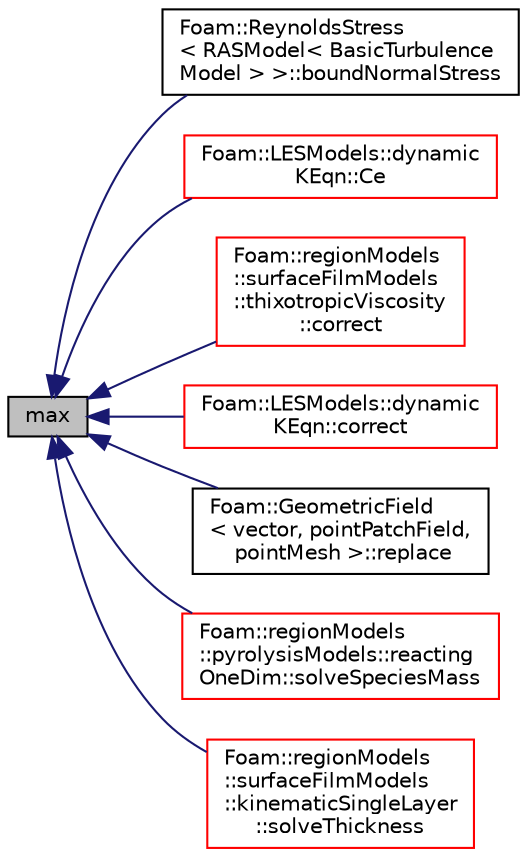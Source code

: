 digraph "max"
{
  bgcolor="transparent";
  edge [fontname="Helvetica",fontsize="10",labelfontname="Helvetica",labelfontsize="10"];
  node [fontname="Helvetica",fontsize="10",shape=record];
  rankdir="LR";
  Node8936 [label="max",height=0.2,width=0.4,color="black", fillcolor="grey75", style="filled", fontcolor="black"];
  Node8936 -> Node8937 [dir="back",color="midnightblue",fontsize="10",style="solid",fontname="Helvetica"];
  Node8937 [label="Foam::ReynoldsStress\l\< RASModel\< BasicTurbulence\lModel \> \>::boundNormalStress",height=0.2,width=0.4,color="black",URL="$a32389.html#a1aced779ed53c78b4fbef9d30f318a7f"];
  Node8936 -> Node8938 [dir="back",color="midnightblue",fontsize="10",style="solid",fontname="Helvetica"];
  Node8938 [label="Foam::LESModels::dynamic\lKEqn::Ce",height=0.2,width=0.4,color="red",URL="$a32209.html#a0d0dafdfec9fdd7dfd147825547b8c86"];
  Node8936 -> Node8940 [dir="back",color="midnightblue",fontsize="10",style="solid",fontname="Helvetica"];
  Node8940 [label="Foam::regionModels\l::surfaceFilmModels\l::thixotropicViscosity\l::correct",height=0.2,width=0.4,color="red",URL="$a30229.html#a2e639533765b4cde1bd3d0f0c528aa6c",tooltip="Correct. "];
  Node8936 -> Node8942 [dir="back",color="midnightblue",fontsize="10",style="solid",fontname="Helvetica"];
  Node8942 [label="Foam::LESModels::dynamic\lKEqn::correct",height=0.2,width=0.4,color="red",URL="$a32209.html#a3ae44b28050c3aa494c1d8e18cf618c1",tooltip="Correct Eddy-Viscosity and related properties. "];
  Node8936 -> Node8944 [dir="back",color="midnightblue",fontsize="10",style="solid",fontname="Helvetica"];
  Node8944 [label="Foam::GeometricField\l\< vector, pointPatchField,\l pointMesh \>::replace",height=0.2,width=0.4,color="black",URL="$a23249.html#a38423626997376009d528b62f37a4273"];
  Node8936 -> Node8945 [dir="back",color="midnightblue",fontsize="10",style="solid",fontname="Helvetica"];
  Node8945 [label="Foam::regionModels\l::pyrolysisModels::reacting\lOneDim::solveSpeciesMass",height=0.2,width=0.4,color="red",URL="$a30053.html#a11a62c12f16dc6c9ed50053f4b66d9a1",tooltip="Solve solid species mass conservation. "];
  Node8936 -> Node8947 [dir="back",color="midnightblue",fontsize="10",style="solid",fontname="Helvetica"];
  Node8947 [label="Foam::regionModels\l::surfaceFilmModels\l::kinematicSingleLayer\l::solveThickness",height=0.2,width=0.4,color="red",URL="$a30117.html#a38ccae6e6751502d71d2490fca96a516",tooltip="Solve coupled velocity-thickness equations. "];
}
